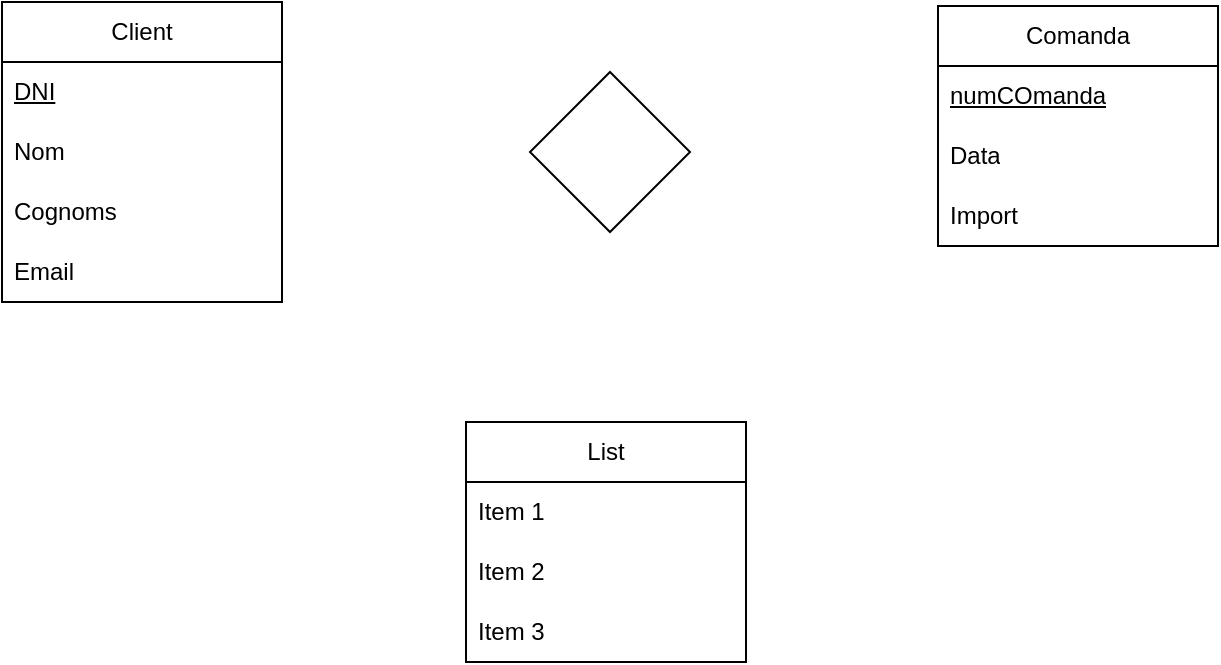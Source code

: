 <mxfile version="24.7.17">
  <diagram name="Page-1" id="R5lgS6aBe6HX5d0HZjOU">
    <mxGraphModel dx="1114" dy="832" grid="0" gridSize="10" guides="1" tooltips="1" connect="1" arrows="1" fold="1" page="0" pageScale="1" pageWidth="850" pageHeight="1100" math="0" shadow="0">
      <root>
        <mxCell id="0" />
        <mxCell id="1" parent="0" />
        <mxCell id="y8qgnKFnXKvGqLywIUA6-1" value="Client" style="swimlane;fontStyle=0;childLayout=stackLayout;horizontal=1;startSize=30;horizontalStack=0;resizeParent=1;resizeParentMax=0;resizeLast=0;collapsible=1;marginBottom=0;whiteSpace=wrap;html=1;" vertex="1" parent="1">
          <mxGeometry x="-128" y="64" width="140" height="150" as="geometry">
            <mxRectangle x="11" y="49" width="66" height="30" as="alternateBounds" />
          </mxGeometry>
        </mxCell>
        <mxCell id="y8qgnKFnXKvGqLywIUA6-2" value="&lt;u&gt;DNI&lt;/u&gt;" style="text;strokeColor=none;fillColor=none;align=left;verticalAlign=middle;spacingLeft=4;spacingRight=4;overflow=hidden;points=[[0,0.5],[1,0.5]];portConstraint=eastwest;rotatable=0;whiteSpace=wrap;html=1;" vertex="1" parent="y8qgnKFnXKvGqLywIUA6-1">
          <mxGeometry y="30" width="140" height="30" as="geometry" />
        </mxCell>
        <mxCell id="y8qgnKFnXKvGqLywIUA6-3" value="Nom" style="text;strokeColor=none;fillColor=none;align=left;verticalAlign=middle;spacingLeft=4;spacingRight=4;overflow=hidden;points=[[0,0.5],[1,0.5]];portConstraint=eastwest;rotatable=0;whiteSpace=wrap;html=1;" vertex="1" parent="y8qgnKFnXKvGqLywIUA6-1">
          <mxGeometry y="60" width="140" height="30" as="geometry" />
        </mxCell>
        <mxCell id="y8qgnKFnXKvGqLywIUA6-4" value="&lt;div&gt;Cognoms&lt;/div&gt;" style="text;strokeColor=none;fillColor=none;align=left;verticalAlign=middle;spacingLeft=4;spacingRight=4;overflow=hidden;points=[[0,0.5],[1,0.5]];portConstraint=eastwest;rotatable=0;whiteSpace=wrap;html=1;" vertex="1" parent="y8qgnKFnXKvGqLywIUA6-1">
          <mxGeometry y="90" width="140" height="30" as="geometry" />
        </mxCell>
        <mxCell id="y8qgnKFnXKvGqLywIUA6-10" value="&lt;div&gt;Email&lt;/div&gt;" style="text;strokeColor=none;fillColor=none;align=left;verticalAlign=middle;spacingLeft=4;spacingRight=4;overflow=hidden;points=[[0,0.5],[1,0.5]];portConstraint=eastwest;rotatable=0;whiteSpace=wrap;html=1;" vertex="1" parent="y8qgnKFnXKvGqLywIUA6-1">
          <mxGeometry y="120" width="140" height="30" as="geometry" />
        </mxCell>
        <mxCell id="y8qgnKFnXKvGqLywIUA6-16" value="Comanda" style="swimlane;fontStyle=0;childLayout=stackLayout;horizontal=1;startSize=30;horizontalStack=0;resizeParent=1;resizeParentMax=0;resizeLast=0;collapsible=1;marginBottom=0;whiteSpace=wrap;html=1;" vertex="1" parent="1">
          <mxGeometry x="340" y="66" width="140" height="120" as="geometry">
            <mxRectangle x="11" y="49" width="66" height="30" as="alternateBounds" />
          </mxGeometry>
        </mxCell>
        <mxCell id="y8qgnKFnXKvGqLywIUA6-17" value="&lt;u&gt;numCOmanda&lt;/u&gt;" style="text;strokeColor=none;fillColor=none;align=left;verticalAlign=middle;spacingLeft=4;spacingRight=4;overflow=hidden;points=[[0,0.5],[1,0.5]];portConstraint=eastwest;rotatable=0;whiteSpace=wrap;html=1;" vertex="1" parent="y8qgnKFnXKvGqLywIUA6-16">
          <mxGeometry y="30" width="140" height="30" as="geometry" />
        </mxCell>
        <mxCell id="y8qgnKFnXKvGqLywIUA6-18" value="Data" style="text;strokeColor=none;fillColor=none;align=left;verticalAlign=middle;spacingLeft=4;spacingRight=4;overflow=hidden;points=[[0,0.5],[1,0.5]];portConstraint=eastwest;rotatable=0;whiteSpace=wrap;html=1;" vertex="1" parent="y8qgnKFnXKvGqLywIUA6-16">
          <mxGeometry y="60" width="140" height="30" as="geometry" />
        </mxCell>
        <mxCell id="y8qgnKFnXKvGqLywIUA6-19" value="Import" style="text;strokeColor=none;fillColor=none;align=left;verticalAlign=middle;spacingLeft=4;spacingRight=4;overflow=hidden;points=[[0,0.5],[1,0.5]];portConstraint=eastwest;rotatable=0;whiteSpace=wrap;html=1;" vertex="1" parent="y8qgnKFnXKvGqLywIUA6-16">
          <mxGeometry y="90" width="140" height="30" as="geometry" />
        </mxCell>
        <mxCell id="y8qgnKFnXKvGqLywIUA6-21" value="List" style="swimlane;fontStyle=0;childLayout=stackLayout;horizontal=1;startSize=30;horizontalStack=0;resizeParent=1;resizeParentMax=0;resizeLast=0;collapsible=1;marginBottom=0;whiteSpace=wrap;html=1;" vertex="1" parent="1">
          <mxGeometry x="104" y="274" width="140" height="120" as="geometry" />
        </mxCell>
        <mxCell id="y8qgnKFnXKvGqLywIUA6-22" value="Item 1" style="text;strokeColor=none;fillColor=none;align=left;verticalAlign=middle;spacingLeft=4;spacingRight=4;overflow=hidden;points=[[0,0.5],[1,0.5]];portConstraint=eastwest;rotatable=0;whiteSpace=wrap;html=1;" vertex="1" parent="y8qgnKFnXKvGqLywIUA6-21">
          <mxGeometry y="30" width="140" height="30" as="geometry" />
        </mxCell>
        <mxCell id="y8qgnKFnXKvGqLywIUA6-23" value="Item 2" style="text;strokeColor=none;fillColor=none;align=left;verticalAlign=middle;spacingLeft=4;spacingRight=4;overflow=hidden;points=[[0,0.5],[1,0.5]];portConstraint=eastwest;rotatable=0;whiteSpace=wrap;html=1;" vertex="1" parent="y8qgnKFnXKvGqLywIUA6-21">
          <mxGeometry y="60" width="140" height="30" as="geometry" />
        </mxCell>
        <mxCell id="y8qgnKFnXKvGqLywIUA6-24" value="Item 3" style="text;strokeColor=none;fillColor=none;align=left;verticalAlign=middle;spacingLeft=4;spacingRight=4;overflow=hidden;points=[[0,0.5],[1,0.5]];portConstraint=eastwest;rotatable=0;whiteSpace=wrap;html=1;" vertex="1" parent="y8qgnKFnXKvGqLywIUA6-21">
          <mxGeometry y="90" width="140" height="30" as="geometry" />
        </mxCell>
        <mxCell id="y8qgnKFnXKvGqLywIUA6-25" value="" style="rhombus;whiteSpace=wrap;html=1;" vertex="1" parent="1">
          <mxGeometry x="136" y="99" width="80" height="80" as="geometry" />
        </mxCell>
      </root>
    </mxGraphModel>
  </diagram>
</mxfile>
